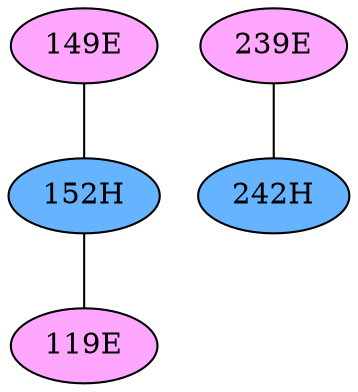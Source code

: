 // The Round Table
graph {
	"149E" [fillcolor="#FFA6FF" style=radial]
	"152H" [fillcolor="#66B3FF" style=radial]
	"149E" -- "152H" [penwidth=1]
	"152H" [fillcolor="#66B3FF" style=radial]
	"119E" [fillcolor="#FFA6FF" style=radial]
	"152H" -- "119E" [penwidth=1]
	"239E" [fillcolor="#FFA6FF" style=radial]
	"242H" [fillcolor="#66B3FF" style=radial]
	"239E" -- "242H" [penwidth=1]
}
